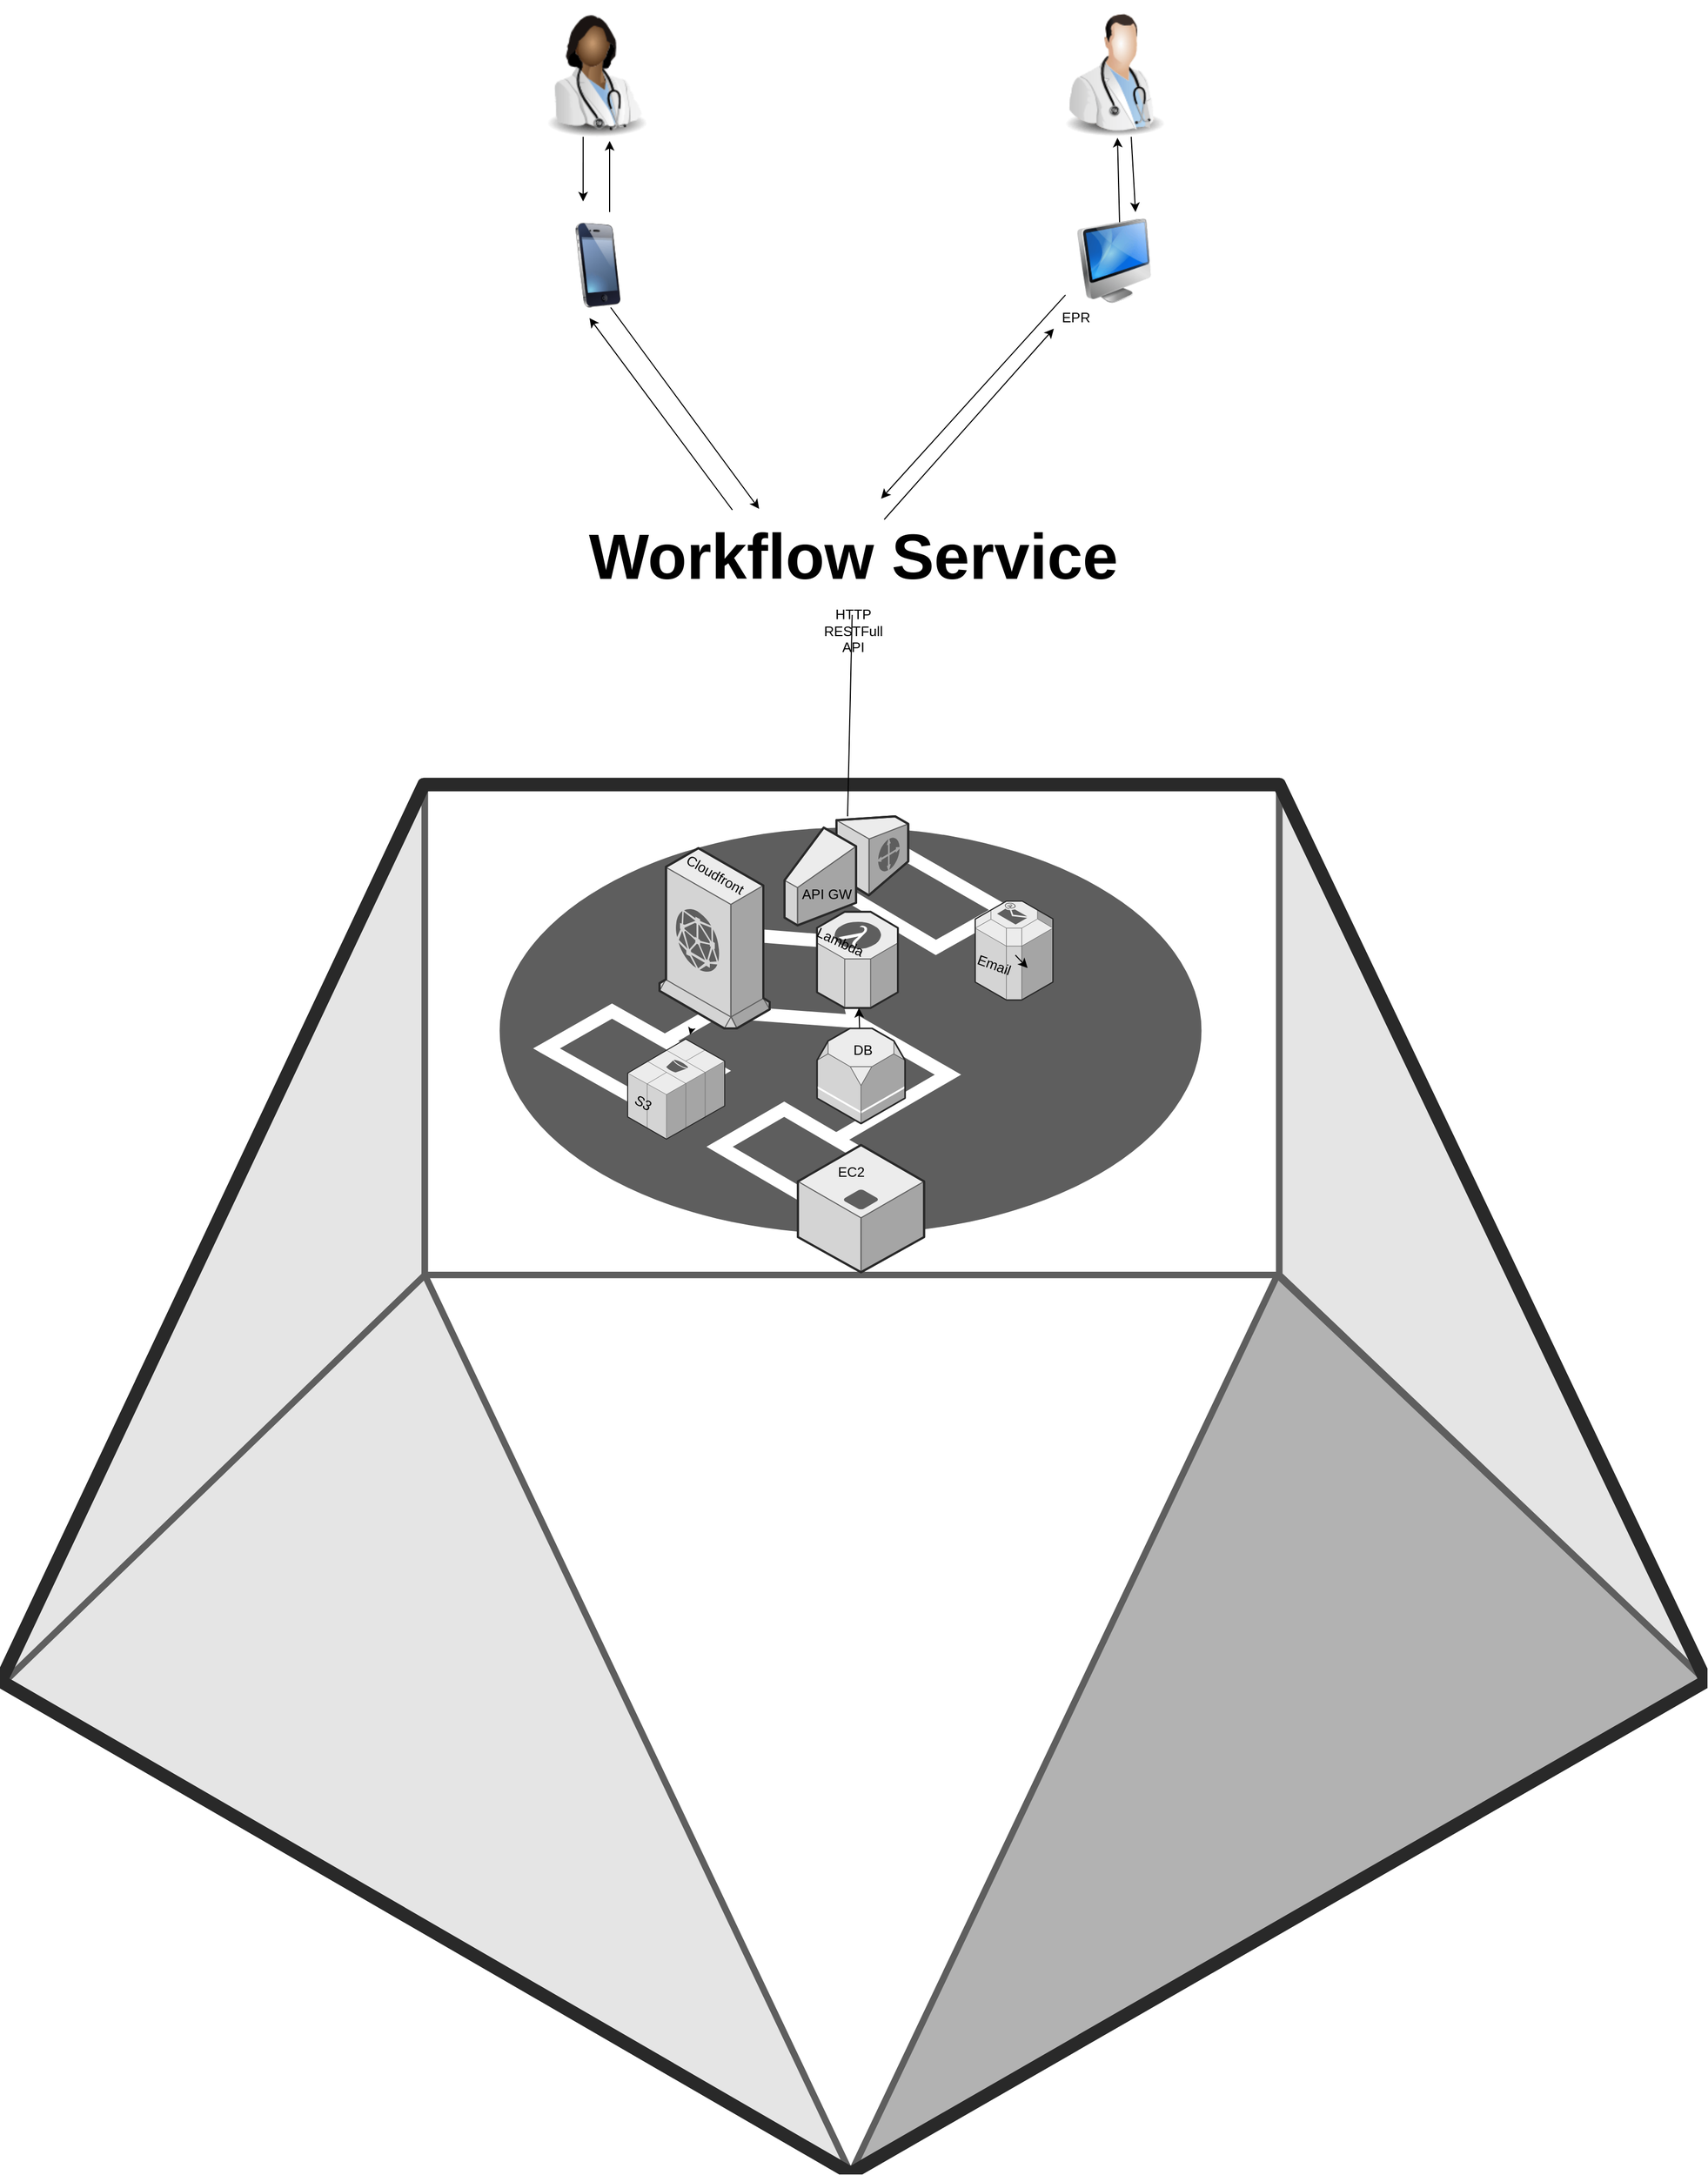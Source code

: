 <mxfile>
    <diagram id="1azQUTcys5ndEqrDK1OT" name="Page-1">
        <mxGraphModel dx="3149" dy="2525" grid="1" gridSize="10" guides="1" tooltips="1" connect="1" arrows="1" fold="1" page="1" pageScale="1" pageWidth="827" pageHeight="1169" math="0" shadow="0">
            <root>
                <mxCell id="0"/>
                <mxCell id="1" parent="0"/>
                <mxCell id="99" value="" style="verticalLabelPosition=bottom;html=1;verticalAlign=top;strokeWidth=1;align=center;outlineConnect=0;dashed=0;outlineConnect=0;shape=mxgraph.aws3d.workflowService;fillColor=none;strokeColor=#5E5E5E;aspect=fixed;rounded=1;" parent="1" vertex="1">
                    <mxGeometry x="-805.18" y="-270" width="1608.37" height="1310" as="geometry"/>
                </mxCell>
                <mxCell id="110" style="edgeStyle=none;html=1;" parent="1" edge="1">
                    <mxGeometry relative="1" as="geometry">
                        <mxPoint x="-231" y="-877" as="targetPoint"/>
                        <mxPoint x="-231" y="-810" as="sourcePoint"/>
                    </mxGeometry>
                </mxCell>
                <mxCell id="124" style="edgeStyle=none;html=1;fontSize=60;" parent="1" edge="1">
                    <mxGeometry relative="1" as="geometry">
                        <mxPoint x="-230.004" y="-720" as="sourcePoint"/>
                        <mxPoint x="-90" y="-530" as="targetPoint"/>
                    </mxGeometry>
                </mxCell>
                <mxCell id="109" style="edgeStyle=none;html=1;entryX=0.5;entryY=1;entryDx=0;entryDy=0;" parent="1" edge="1">
                    <mxGeometry relative="1" as="geometry">
                        <mxPoint x="248" y="-880" as="targetPoint"/>
                        <mxPoint x="250" y="-800" as="sourcePoint"/>
                    </mxGeometry>
                </mxCell>
                <mxCell id="123" style="edgeStyle=none;html=1;entryX=0.533;entryY=0.003;entryDx=0;entryDy=0;entryPerimeter=0;fontSize=60;" parent="1" target="120" edge="1">
                    <mxGeometry relative="1" as="geometry">
                        <mxPoint x="199" y="-731.852" as="sourcePoint"/>
                    </mxGeometry>
                </mxCell>
                <mxCell id="111" value="" style="group;rounded=1;fontSize=13;" parent="1" vertex="1" connectable="0">
                    <mxGeometry x="-213.92" y="-30" width="94.981" height="94.46" as="geometry"/>
                </mxCell>
                <mxCell id="87" value="" style="verticalLabelPosition=bottom;html=1;verticalAlign=top;strokeWidth=1;align=center;outlineConnect=0;dashed=0;outlineConnect=0;shape=mxgraph.aws3d.s3;fillColor=#ECECEC;strokeColor=#5E5E5E;aspect=fixed;rounded=1;fontSize=13;" parent="111" vertex="1">
                    <mxGeometry width="91.5" height="94.46" as="geometry"/>
                </mxCell>
                <mxCell id="96" value="S3" style="text;strokeColor=none;align=center;fillColor=none;html=1;verticalAlign=middle;whiteSpace=wrap;rounded=1;rotation=30;fontSize=13;" parent="111" vertex="1">
                    <mxGeometry x="-15" y="45" width="60" height="30" as="geometry"/>
                </mxCell>
                <mxCell id="113" value="" style="group;rounded=1;fontSize=13;" parent="1" vertex="1" connectable="0">
                    <mxGeometry x="-213.921" y="-170.79" width="133.921" height="130.79" as="geometry"/>
                </mxCell>
                <mxCell id="112" value="" style="group;rounded=1;fontSize=13;" parent="113" vertex="1" connectable="0">
                    <mxGeometry x="30.001" y="-42.58" width="103.92" height="173.37" as="geometry"/>
                </mxCell>
                <mxCell id="85" value="" style="verticalLabelPosition=bottom;html=1;verticalAlign=top;strokeWidth=1;align=center;outlineConnect=0;dashed=0;outlineConnect=0;shape=mxgraph.aws3d.cloudfront;fillColor=#ECECEC;strokeColor=#5E5E5E;aspect=fixed;rounded=1;fontSize=13;" parent="112" vertex="1">
                    <mxGeometry y="3.37" width="103.92" height="170" as="geometry"/>
                </mxCell>
                <mxCell id="108" value="Cloudfront" style="text;strokeColor=none;align=center;fillColor=none;html=1;verticalAlign=middle;whiteSpace=wrap;rounded=1;rotation=30;fontSize=13;" parent="112" vertex="1">
                    <mxGeometry x="23.16" y="12.99" width="60" height="30" as="geometry"/>
                </mxCell>
                <mxCell id="114" value="" style="group;rotation=90;rounded=1;fontSize=13;" parent="1" vertex="1" connectable="0">
                    <mxGeometry x="-42.861" y="-184.62" width="83.731" height="90.76" as="geometry"/>
                </mxCell>
                <mxCell id="88" value="" style="verticalLabelPosition=bottom;html=1;verticalAlign=top;strokeWidth=1;align=center;outlineConnect=0;dashed=0;outlineConnect=0;shape=mxgraph.aws3d.lambda;fillColor=#ECECEC;strokeColor=#5E5E5E;aspect=fixed;rounded=1;fontSize=13;" parent="114" vertex="1">
                    <mxGeometry x="7.481" y="34.62" width="76.25" height="90.76" as="geometry"/>
                </mxCell>
                <mxCell id="95" value="Lambda" style="text;strokeColor=none;align=center;fillColor=none;html=1;verticalAlign=middle;whiteSpace=wrap;rounded=1;rotation=25;fontSize=13;" parent="114" vertex="1">
                    <mxGeometry x="-0.61" y="49.76" width="60" height="24.84" as="geometry"/>
                </mxCell>
                <mxCell id="115" value="" style="group;rounded=1;fontSize=13;" parent="1" vertex="1" connectable="0">
                    <mxGeometry x="-53.39" y="70" width="119.03" height="120" as="geometry"/>
                </mxCell>
                <mxCell id="92" value="" style="verticalLabelPosition=bottom;html=1;verticalAlign=top;strokeWidth=1;align=center;outlineConnect=0;dashed=0;outlineConnect=0;shape=mxgraph.aws3d.application_server;fillColor=#ECECEC;strokeColor=#5E5E5E;aspect=fixed;rounded=1;fontSize=13;" parent="115" vertex="1">
                    <mxGeometry width="119.03" height="120" as="geometry"/>
                </mxCell>
                <mxCell id="97" value="EC2" style="text;strokeColor=none;align=center;fillColor=none;html=1;verticalAlign=middle;whiteSpace=wrap;rounded=1;fontSize=13;" parent="115" vertex="1">
                    <mxGeometry x="20.5" y="9.59" width="60" height="30" as="geometry"/>
                </mxCell>
                <mxCell id="120" value="&lt;font style=&quot;font-size: 60px;&quot;&gt;Workflow Service&lt;/font&gt;" style="text;strokeColor=none;align=center;fillColor=none;html=1;verticalAlign=middle;whiteSpace=wrap;rounded=1;fontStyle=1;fontSize=60;" parent="1" vertex="1">
                    <mxGeometry x="-396" y="-540" width="790" height="110" as="geometry"/>
                </mxCell>
                <mxCell id="136" value="" style="edgeStyle=none;html=1;fontSize=13;" parent="1" source="94" target="88" edge="1">
                    <mxGeometry relative="1" as="geometry"/>
                </mxCell>
                <mxCell id="94" value="" style="verticalLabelPosition=bottom;html=1;verticalAlign=top;strokeWidth=1;align=center;outlineConnect=0;dashed=0;outlineConnect=0;shape=mxgraph.aws3d.rds;fillColor=#ECECEC;strokeColor=#5E5E5E;aspect=fixed;rounded=1;fontSize=13;" parent="1" vertex="1">
                    <mxGeometry x="-35.38" y="-40" width="83" height="89.75" as="geometry"/>
                </mxCell>
                <mxCell id="116" value="" style="group;rounded=1;fontSize=13;" parent="1" vertex="1" connectable="0">
                    <mxGeometry x="17.14" y="-48" width="83" height="89.75" as="geometry"/>
                </mxCell>
                <mxCell id="98" value="DB" style="text;strokeColor=none;align=center;fillColor=none;html=1;verticalAlign=middle;whiteSpace=wrap;rounded=1;fontSize=13;" parent="116" vertex="1">
                    <mxGeometry x="-39.27" y="13" width="60" height="30" as="geometry"/>
                </mxCell>
                <mxCell id="127" style="html=1;fontSize=13;targetPerimeterSpacing=4;endSize=4;" parent="1" source="85" target="87" edge="1">
                    <mxGeometry relative="1" as="geometry">
                        <mxPoint x="-52.86" y="-40" as="targetPoint"/>
                    </mxGeometry>
                </mxCell>
                <mxCell id="93" value="" style="verticalLabelPosition=bottom;html=1;verticalAlign=top;strokeWidth=1;align=center;outlineConnect=0;dashed=0;outlineConnect=0;shape=mxgraph.aws3d.email_service;fillColor=#ECECEC;strokeColor=#5E5E5E;aspect=fixed;container=1;rounded=1;fontSize=13;" parent="1" vertex="1">
                    <mxGeometry x="113.819" y="-160.01" width="73.32" height="93.23" as="geometry"/>
                </mxCell>
                <mxCell id="107" value="Email" style="text;strokeColor=none;align=center;fillColor=none;html=1;verticalAlign=middle;whiteSpace=wrap;rounded=1;rotation=20;fontSize=13;" parent="93" vertex="1">
                    <mxGeometry x="-11.339" y="44.84" width="60" height="30" as="geometry"/>
                </mxCell>
                <mxCell id="146" style="edgeStyle=none;html=1;exitX=0.75;exitY=0;exitDx=0;exitDy=0;entryX=1;entryY=0.25;entryDx=0;entryDy=0;fontSize=13;" edge="1" parent="93" source="107" target="107">
                    <mxGeometry relative="1" as="geometry"/>
                </mxCell>
                <mxCell id="137" value="" style="image;html=1;image=img/lib/clip_art/people/Doctor_Man_128x128.png;fontSize=60;fillColor=none;rounded=1;" parent="1" vertex="1">
                    <mxGeometry x="160" y="-1000" width="170" height="120" as="geometry"/>
                </mxCell>
                <mxCell id="138" value="EPR" style="text;strokeColor=none;align=center;fillColor=none;html=1;verticalAlign=middle;whiteSpace=wrap;rounded=0;fontSize=13;" vertex="1" parent="1">
                    <mxGeometry x="179" y="-726" width="60" height="30" as="geometry"/>
                </mxCell>
                <mxCell id="142" value="HTTP RESTFull API" style="text;strokeColor=none;align=center;fillColor=none;html=1;verticalAlign=middle;whiteSpace=wrap;rounded=0;fontSize=13;" vertex="1" parent="1">
                    <mxGeometry x="-31" y="-430" width="60" height="30" as="geometry"/>
                </mxCell>
                <mxCell id="145" value="" style="edgeStyle=none;html=1;fontSize=13;endArrow=none;" edge="1" parent="1" source="120" target="144">
                    <mxGeometry relative="1" as="geometry">
                        <mxPoint x="4.16" y="-10" as="targetPoint"/>
                        <mxPoint x="4.16" y="-520" as="sourcePoint"/>
                    </mxGeometry>
                </mxCell>
                <mxCell id="144" value="" style="verticalLabelPosition=bottom;html=1;verticalAlign=top;strokeWidth=1;align=center;outlineConnect=0;dashed=0;outlineConnect=0;shape=mxgraph.aws3d.customerGateway;fillColor=#ECECEC;strokeColor=#5E5E5E;aspect=fixed;fontSize=13;" vertex="1" parent="1">
                    <mxGeometry x="-66.05" y="-240" width="116.7" height="102.8" as="geometry"/>
                </mxCell>
                <mxCell id="149" value="API GW" style="text;strokeColor=none;align=center;fillColor=none;html=1;verticalAlign=middle;whiteSpace=wrap;rounded=0;fontSize=13;" vertex="1" parent="1">
                    <mxGeometry x="-56.39" y="-181.62" width="60" height="30" as="geometry"/>
                </mxCell>
                <mxCell id="150" style="edgeStyle=none;html=1;entryX=0.667;entryY=1.064;entryDx=0;entryDy=0;entryPerimeter=0;" edge="1" parent="1">
                    <mxGeometry relative="1" as="geometry">
                        <mxPoint x="-250.004" y="-709.998" as="targetPoint"/>
                        <mxPoint x="-115.22" y="-528.992" as="sourcePoint"/>
                    </mxGeometry>
                </mxCell>
                <mxCell id="151" style="edgeStyle=none;html=1;entryX=0.667;entryY=1.064;entryDx=0;entryDy=0;entryPerimeter=0;" edge="1" parent="1">
                    <mxGeometry relative="1" as="geometry">
                        <mxPoint x="187.996" y="-699.998" as="targetPoint"/>
                        <mxPoint x="28" y="-520" as="sourcePoint"/>
                    </mxGeometry>
                </mxCell>
                <mxCell id="153" style="edgeStyle=none;html=1;fontSize=60;exitX=0.594;exitY=0.992;exitDx=0;exitDy=0;exitPerimeter=0;" edge="1" parent="1" source="137">
                    <mxGeometry relative="1" as="geometry">
                        <mxPoint x="265" y="-870" as="sourcePoint"/>
                        <mxPoint x="265" y="-810" as="targetPoint"/>
                    </mxGeometry>
                </mxCell>
                <mxCell id="154" style="edgeStyle=none;html=1;fontSize=60;exitX=0.443;exitY=0.992;exitDx=0;exitDy=0;exitPerimeter=0;" edge="1" parent="1">
                    <mxGeometry relative="1" as="geometry">
                        <mxPoint x="-255.97" y="-881.04" as="sourcePoint"/>
                        <mxPoint x="-256" y="-820" as="targetPoint"/>
                    </mxGeometry>
                </mxCell>
                <mxCell id="156" value="" style="image;html=1;image=img/lib/clip_art/telecommunication/iPhone_128x128.png;fontSize=13;" vertex="1" parent="1">
                    <mxGeometry x="-282.06" y="-800" width="80" height="80" as="geometry"/>
                </mxCell>
                <mxCell id="157" value="" style="image;html=1;image=img/lib/clip_art/computers/iMac_128x128.png;fontSize=13;" vertex="1" parent="1">
                    <mxGeometry x="205" y="-804" width="80" height="80" as="geometry"/>
                </mxCell>
                <mxCell id="158" value="" style="image;html=1;image=img/lib/clip_art/people/Doctor_Woman_Black_128x128.png;fontSize=13;" vertex="1" parent="1">
                    <mxGeometry x="-350" y="-1010" width="210" height="130" as="geometry"/>
                </mxCell>
            </root>
        </mxGraphModel>
    </diagram>
</mxfile>